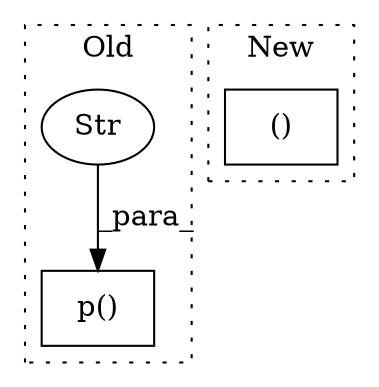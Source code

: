 digraph G {
subgraph cluster0 {
1 [label="p()" a="75" s="19737,19751" l="7,1" shape="box"];
3 [label="Str" a="66" s="19744" l="7" shape="ellipse"];
label = "Old";
style="dotted";
}
subgraph cluster1 {
2 [label="()" a="54" s="19424" l="18" shape="box"];
label = "New";
style="dotted";
}
3 -> 1 [label="_para_"];
}
